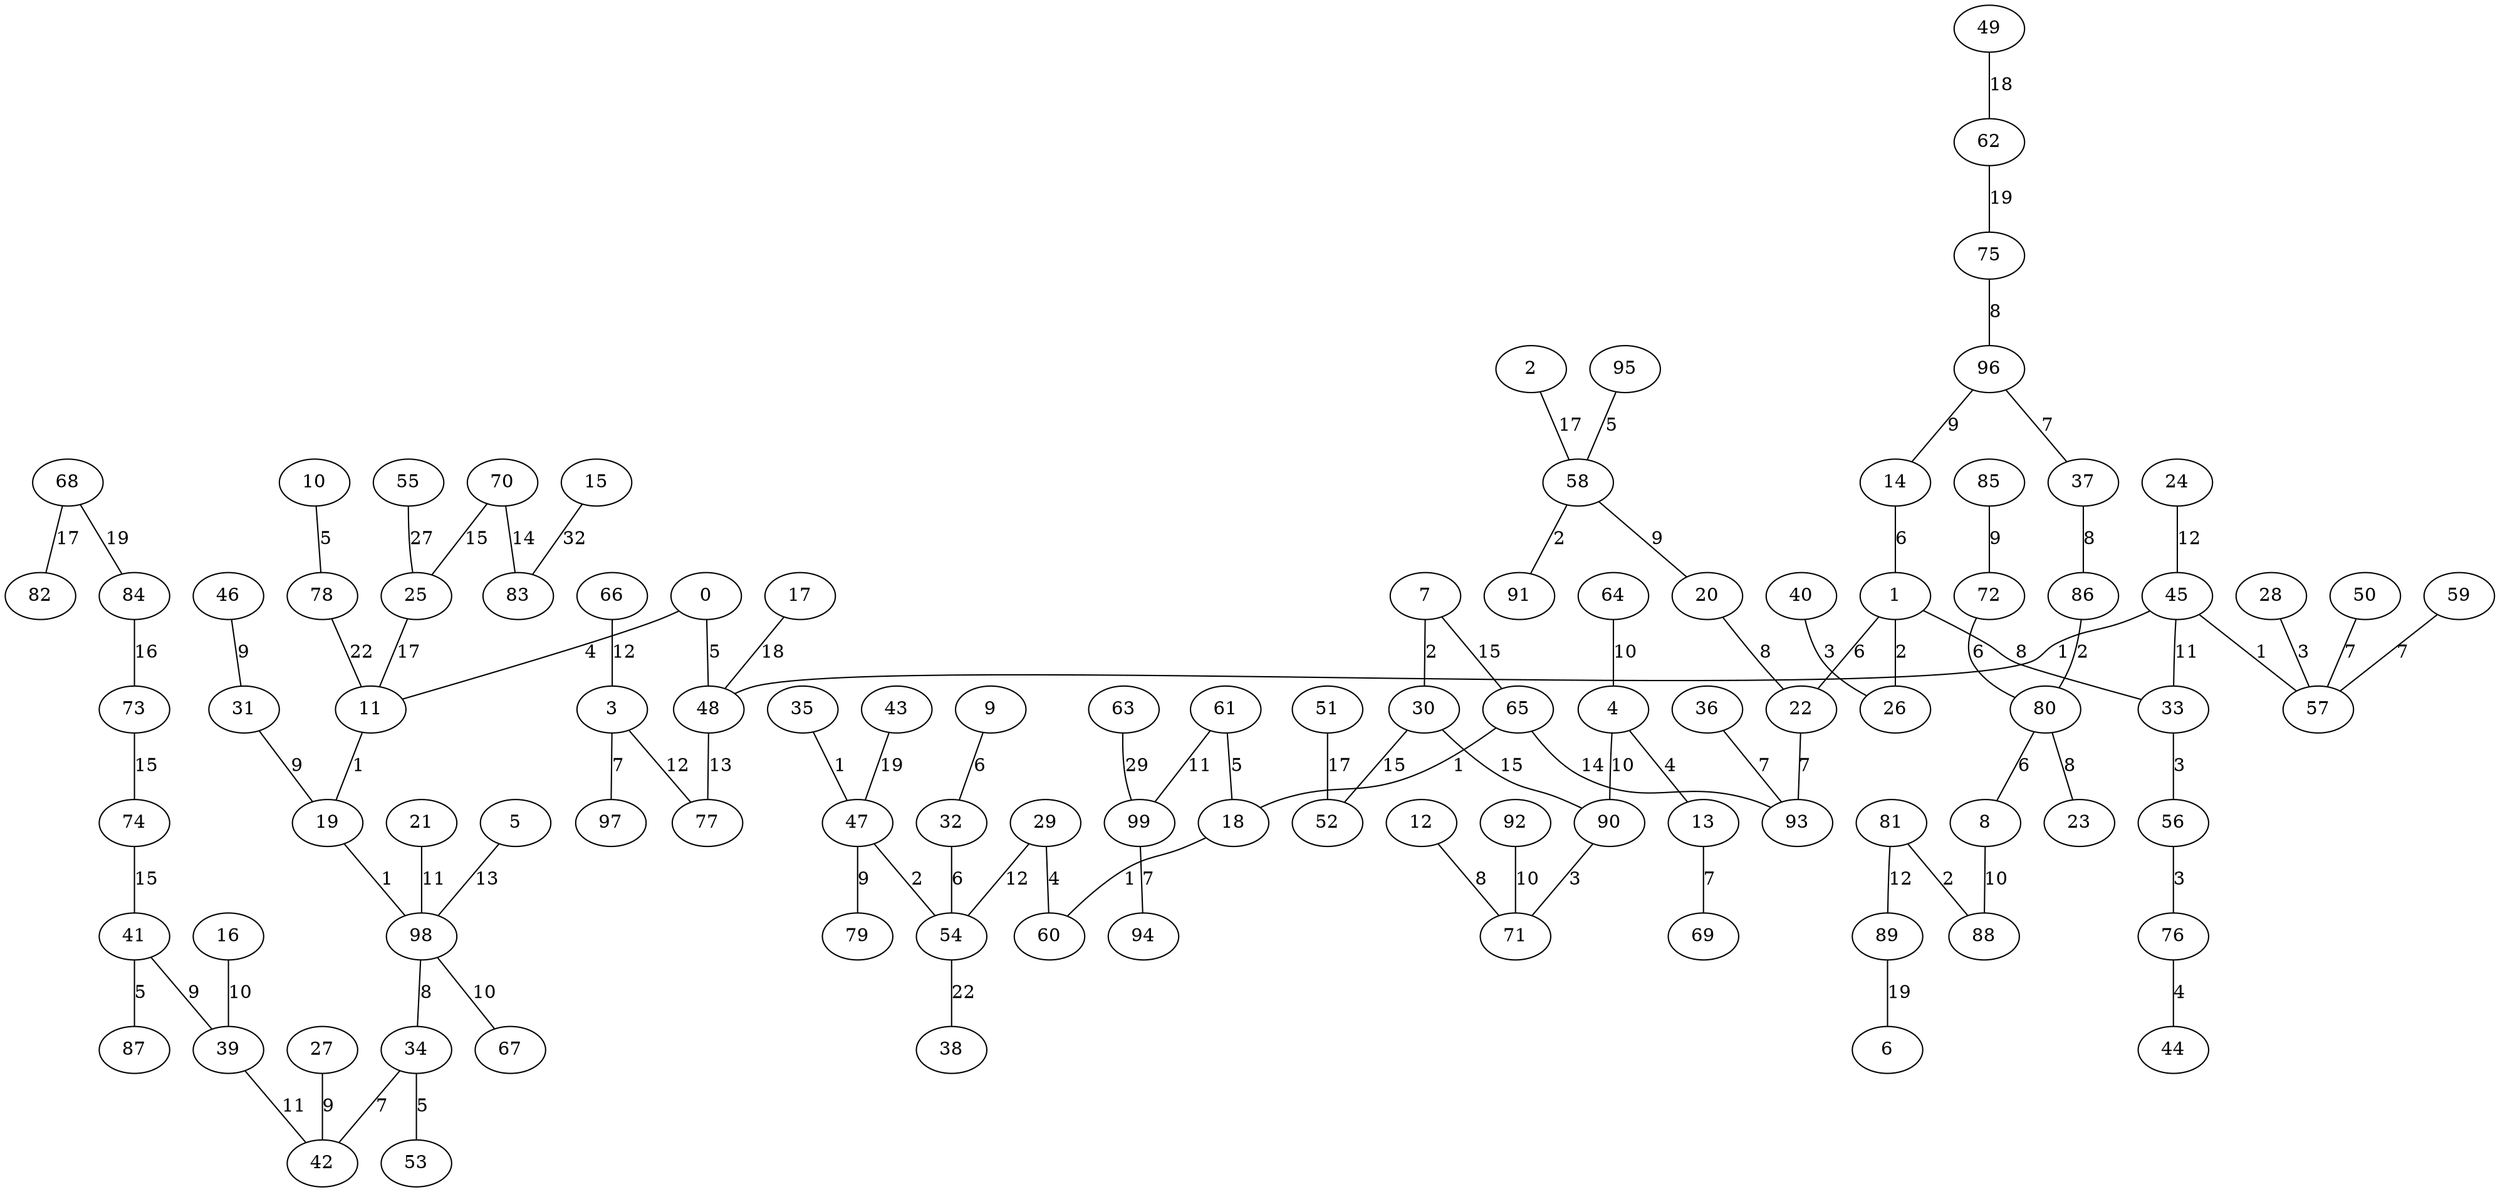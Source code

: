 graph {
	0 [label=0]
	1 [label=1]
	2 [label=2]
	3 [label=3]
	4 [label=4]
	5 [label=5]
	6 [label=6]
	7 [label=7]
	8 [label=8]
	9 [label=9]
	10 [label=10]
	11 [label=11]
	12 [label=12]
	13 [label=13]
	14 [label=14]
	15 [label=15]
	16 [label=16]
	17 [label=17]
	18 [label=18]
	19 [label=19]
	20 [label=20]
	21 [label=21]
	22 [label=22]
	23 [label=23]
	24 [label=24]
	25 [label=25]
	26 [label=26]
	27 [label=27]
	28 [label=28]
	29 [label=29]
	30 [label=30]
	31 [label=31]
	32 [label=32]
	33 [label=33]
	34 [label=34]
	35 [label=35]
	36 [label=36]
	37 [label=37]
	38 [label=38]
	39 [label=39]
	40 [label=40]
	41 [label=41]
	42 [label=42]
	43 [label=43]
	44 [label=44]
	45 [label=45]
	46 [label=46]
	47 [label=47]
	48 [label=48]
	49 [label=49]
	50 [label=50]
	51 [label=51]
	52 [label=52]
	53 [label=53]
	54 [label=54]
	55 [label=55]
	56 [label=56]
	57 [label=57]
	58 [label=58]
	59 [label=59]
	60 [label=60]
	61 [label=61]
	62 [label=62]
	63 [label=63]
	64 [label=64]
	65 [label=65]
	66 [label=66]
	67 [label=67]
	68 [label=68]
	69 [label=69]
	70 [label=70]
	71 [label=71]
	72 [label=72]
	73 [label=73]
	74 [label=74]
	75 [label=75]
	76 [label=76]
	77 [label=77]
	78 [label=78]
	79 [label=79]
	80 [label=80]
	81 [label=81]
	82 [label=82]
	83 [label=83]
	84 [label=84]
	85 [label=85]
	86 [label=86]
	87 [label=87]
	88 [label=88]
	89 [label=89]
	90 [label=90]
	91 [label=91]
	92 [label=92]
	93 [label=93]
	94 [label=94]
	95 [label=95]
	96 [label=96]
	97 [label=97]
	98 [label=98]
	99 [label=99]
	15 -- 83 [label=32]
	63 -- 99 [label=29]
	55 -- 25 [label=27]
	54 -- 38 [label=22]
	78 -- 11 [label=22]
	43 -- 47 [label=19]
	62 -- 75 [label=19]
	68 -- 84 [label=19]
	89 -- 6 [label=19]
	17 -- 48 [label=18]
	49 -- 62 [label=18]
	2 -- 58 [label=17]
	25 -- 11 [label=17]
	51 -- 52 [label=17]
	68 -- 82 [label=17]
	84 -- 73 [label=16]
	7 -- 65 [label=15]
	30 -- 52 [label=15]
	30 -- 90 [label=15]
	70 -- 25 [label=15]
	73 -- 74 [label=15]
	74 -- 41 [label=15]
	65 -- 93 [label=14]
	70 -- 83 [label=14]
	5 -- 98 [label=13]
	48 -- 77 [label=13]
	3 -- 77 [label=12]
	24 -- 45 [label=12]
	29 -- 54 [label=12]
	66 -- 3 [label=12]
	81 -- 89 [label=12]
	21 -- 98 [label=11]
	39 -- 42 [label=11]
	45 -- 33 [label=11]
	61 -- 99 [label=11]
	4 -- 90 [label=10]
	8 -- 88 [label=10]
	16 -- 39 [label=10]
	64 -- 4 [label=10]
	92 -- 71 [label=10]
	98 -- 67 [label=10]
	27 -- 42 [label=9]
	31 -- 19 [label=9]
	41 -- 39 [label=9]
	46 -- 31 [label=9]
	47 -- 79 [label=9]
	58 -- 20 [label=9]
	85 -- 72 [label=9]
	96 -- 14 [label=9]
	1 -- 33 [label=8]
	12 -- 71 [label=8]
	20 -- 22 [label=8]
	37 -- 86 [label=8]
	75 -- 96 [label=8]
	80 -- 23 [label=8]
	98 -- 34 [label=8]
	3 -- 97 [label=7]
	13 -- 69 [label=7]
	22 -- 93 [label=7]
	34 -- 42 [label=7]
	36 -- 93 [label=7]
	50 -- 57 [label=7]
	59 -- 57 [label=7]
	96 -- 37 [label=7]
	99 -- 94 [label=7]
	1 -- 22 [label=6]
	9 -- 32 [label=6]
	14 -- 1 [label=6]
	32 -- 54 [label=6]
	72 -- 80 [label=6]
	80 -- 8 [label=6]
	0 -- 48 [label=5]
	10 -- 78 [label=5]
	34 -- 53 [label=5]
	41 -- 87 [label=5]
	61 -- 18 [label=5]
	95 -- 58 [label=5]
	0 -- 11 [label=4]
	4 -- 13 [label=4]
	29 -- 60 [label=4]
	76 -- 44 [label=4]
	28 -- 57 [label=3]
	33 -- 56 [label=3]
	40 -- 26 [label=3]
	56 -- 76 [label=3]
	90 -- 71 [label=3]
	1 -- 26 [label=2]
	7 -- 30 [label=2]
	47 -- 54 [label=2]
	58 -- 91 [label=2]
	81 -- 88 [label=2]
	86 -- 80 [label=2]
	11 -- 19 [label=1]
	18 -- 60 [label=1]
	19 -- 98 [label=1]
	35 -- 47 [label=1]
	45 -- 48 [label=1]
	45 -- 57 [label=1]
	65 -- 18 [label=1]
}
